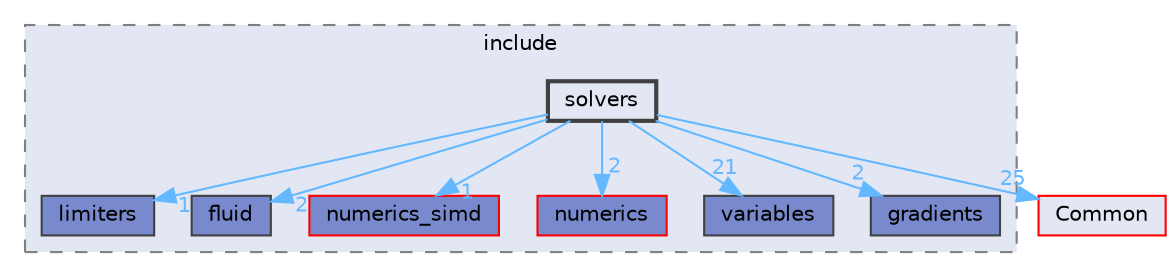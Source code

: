 digraph "SU2_CFD/include/solvers"
{
 // LATEX_PDF_SIZE
  bgcolor="transparent";
  edge [fontname=Helvetica,fontsize=10,labelfontname=Helvetica,labelfontsize=10];
  node [fontname=Helvetica,fontsize=10,shape=box,height=0.2,width=0.4];
  compound=true
  subgraph clusterdir_3b735dd5547717c34264cbbbba892a8a {
    graph [ bgcolor="#e3e7f4", pencolor="grey50", label="include", fontname=Helvetica,fontsize=10 style="filled,dashed", URL="dir_3b735dd5547717c34264cbbbba892a8a.html",tooltip=""]
  dir_141b363c177a2fef2601542dedb67199 [label="limiters", fillcolor="#788acd", color="grey25", style="filled", URL="dir_141b363c177a2fef2601542dedb67199.html",tooltip=""];
  dir_331ac33b42628dcdd8084e0a2b79c025 [label="fluid", fillcolor="#788acd", color="grey25", style="filled", URL="dir_331ac33b42628dcdd8084e0a2b79c025.html",tooltip=""];
  dir_6516f4a48c556fd65c0a96b2c86589bc [label="numerics_simd", fillcolor="#788acd", color="red", style="filled", URL="dir_6516f4a48c556fd65c0a96b2c86589bc.html",tooltip=""];
  dir_756791f5376667f4032d4a9f45c7494c [label="numerics", fillcolor="#788acd", color="red", style="filled", URL="dir_756791f5376667f4032d4a9f45c7494c.html",tooltip=""];
  dir_cd97905733ce0fa50fa6753859500eaa [label="variables", fillcolor="#788acd", color="grey25", style="filled", URL="dir_cd97905733ce0fa50fa6753859500eaa.html",tooltip=""];
  dir_e3b5e39a00e29047067392aaed2786c3 [label="gradients", fillcolor="#788acd", color="grey25", style="filled", URL="dir_e3b5e39a00e29047067392aaed2786c3.html",tooltip=""];
  dir_263ce66950d22b4a66b695c07cd63e69 [label="solvers", fillcolor="#e3e7f4", color="grey25", style="filled,bold", URL="dir_263ce66950d22b4a66b695c07cd63e69.html",tooltip=""];
  }
  dir_4ab6b4cc6a7edbff49100e9123df213f [label="Common", fillcolor="#e3e7f4", color="red", style="filled", URL="dir_4ab6b4cc6a7edbff49100e9123df213f.html",tooltip=""];
  dir_263ce66950d22b4a66b695c07cd63e69->dir_141b363c177a2fef2601542dedb67199 [headlabel="1", labeldistance=1.5 headhref="dir_000079_000059.html" href="dir_000079_000059.html" color="steelblue1" fontcolor="steelblue1"];
  dir_263ce66950d22b4a66b695c07cd63e69->dir_331ac33b42628dcdd8084e0a2b79c025 [headlabel="2", labeldistance=1.5 headhref="dir_000079_000037.html" href="dir_000079_000037.html" color="steelblue1" fontcolor="steelblue1"];
  dir_263ce66950d22b4a66b695c07cd63e69->dir_4ab6b4cc6a7edbff49100e9123df213f [headlabel="25", labeldistance=1.5 headhref="dir_000079_000008.html" href="dir_000079_000008.html" color="steelblue1" fontcolor="steelblue1"];
  dir_263ce66950d22b4a66b695c07cd63e69->dir_6516f4a48c556fd65c0a96b2c86589bc [headlabel="1", labeldistance=1.5 headhref="dir_000079_000071.html" href="dir_000079_000071.html" color="steelblue1" fontcolor="steelblue1"];
  dir_263ce66950d22b4a66b695c07cd63e69->dir_756791f5376667f4032d4a9f45c7494c [headlabel="2", labeldistance=1.5 headhref="dir_000079_000069.html" href="dir_000079_000069.html" color="steelblue1" fontcolor="steelblue1"];
  dir_263ce66950d22b4a66b695c07cd63e69->dir_cd97905733ce0fa50fa6753859500eaa [headlabel="21", labeldistance=1.5 headhref="dir_000079_000100.html" href="dir_000079_000100.html" color="steelblue1" fontcolor="steelblue1"];
  dir_263ce66950d22b4a66b695c07cd63e69->dir_e3b5e39a00e29047067392aaed2786c3 [headlabel="2", labeldistance=1.5 headhref="dir_000079_000043.html" href="dir_000079_000043.html" color="steelblue1" fontcolor="steelblue1"];
}
